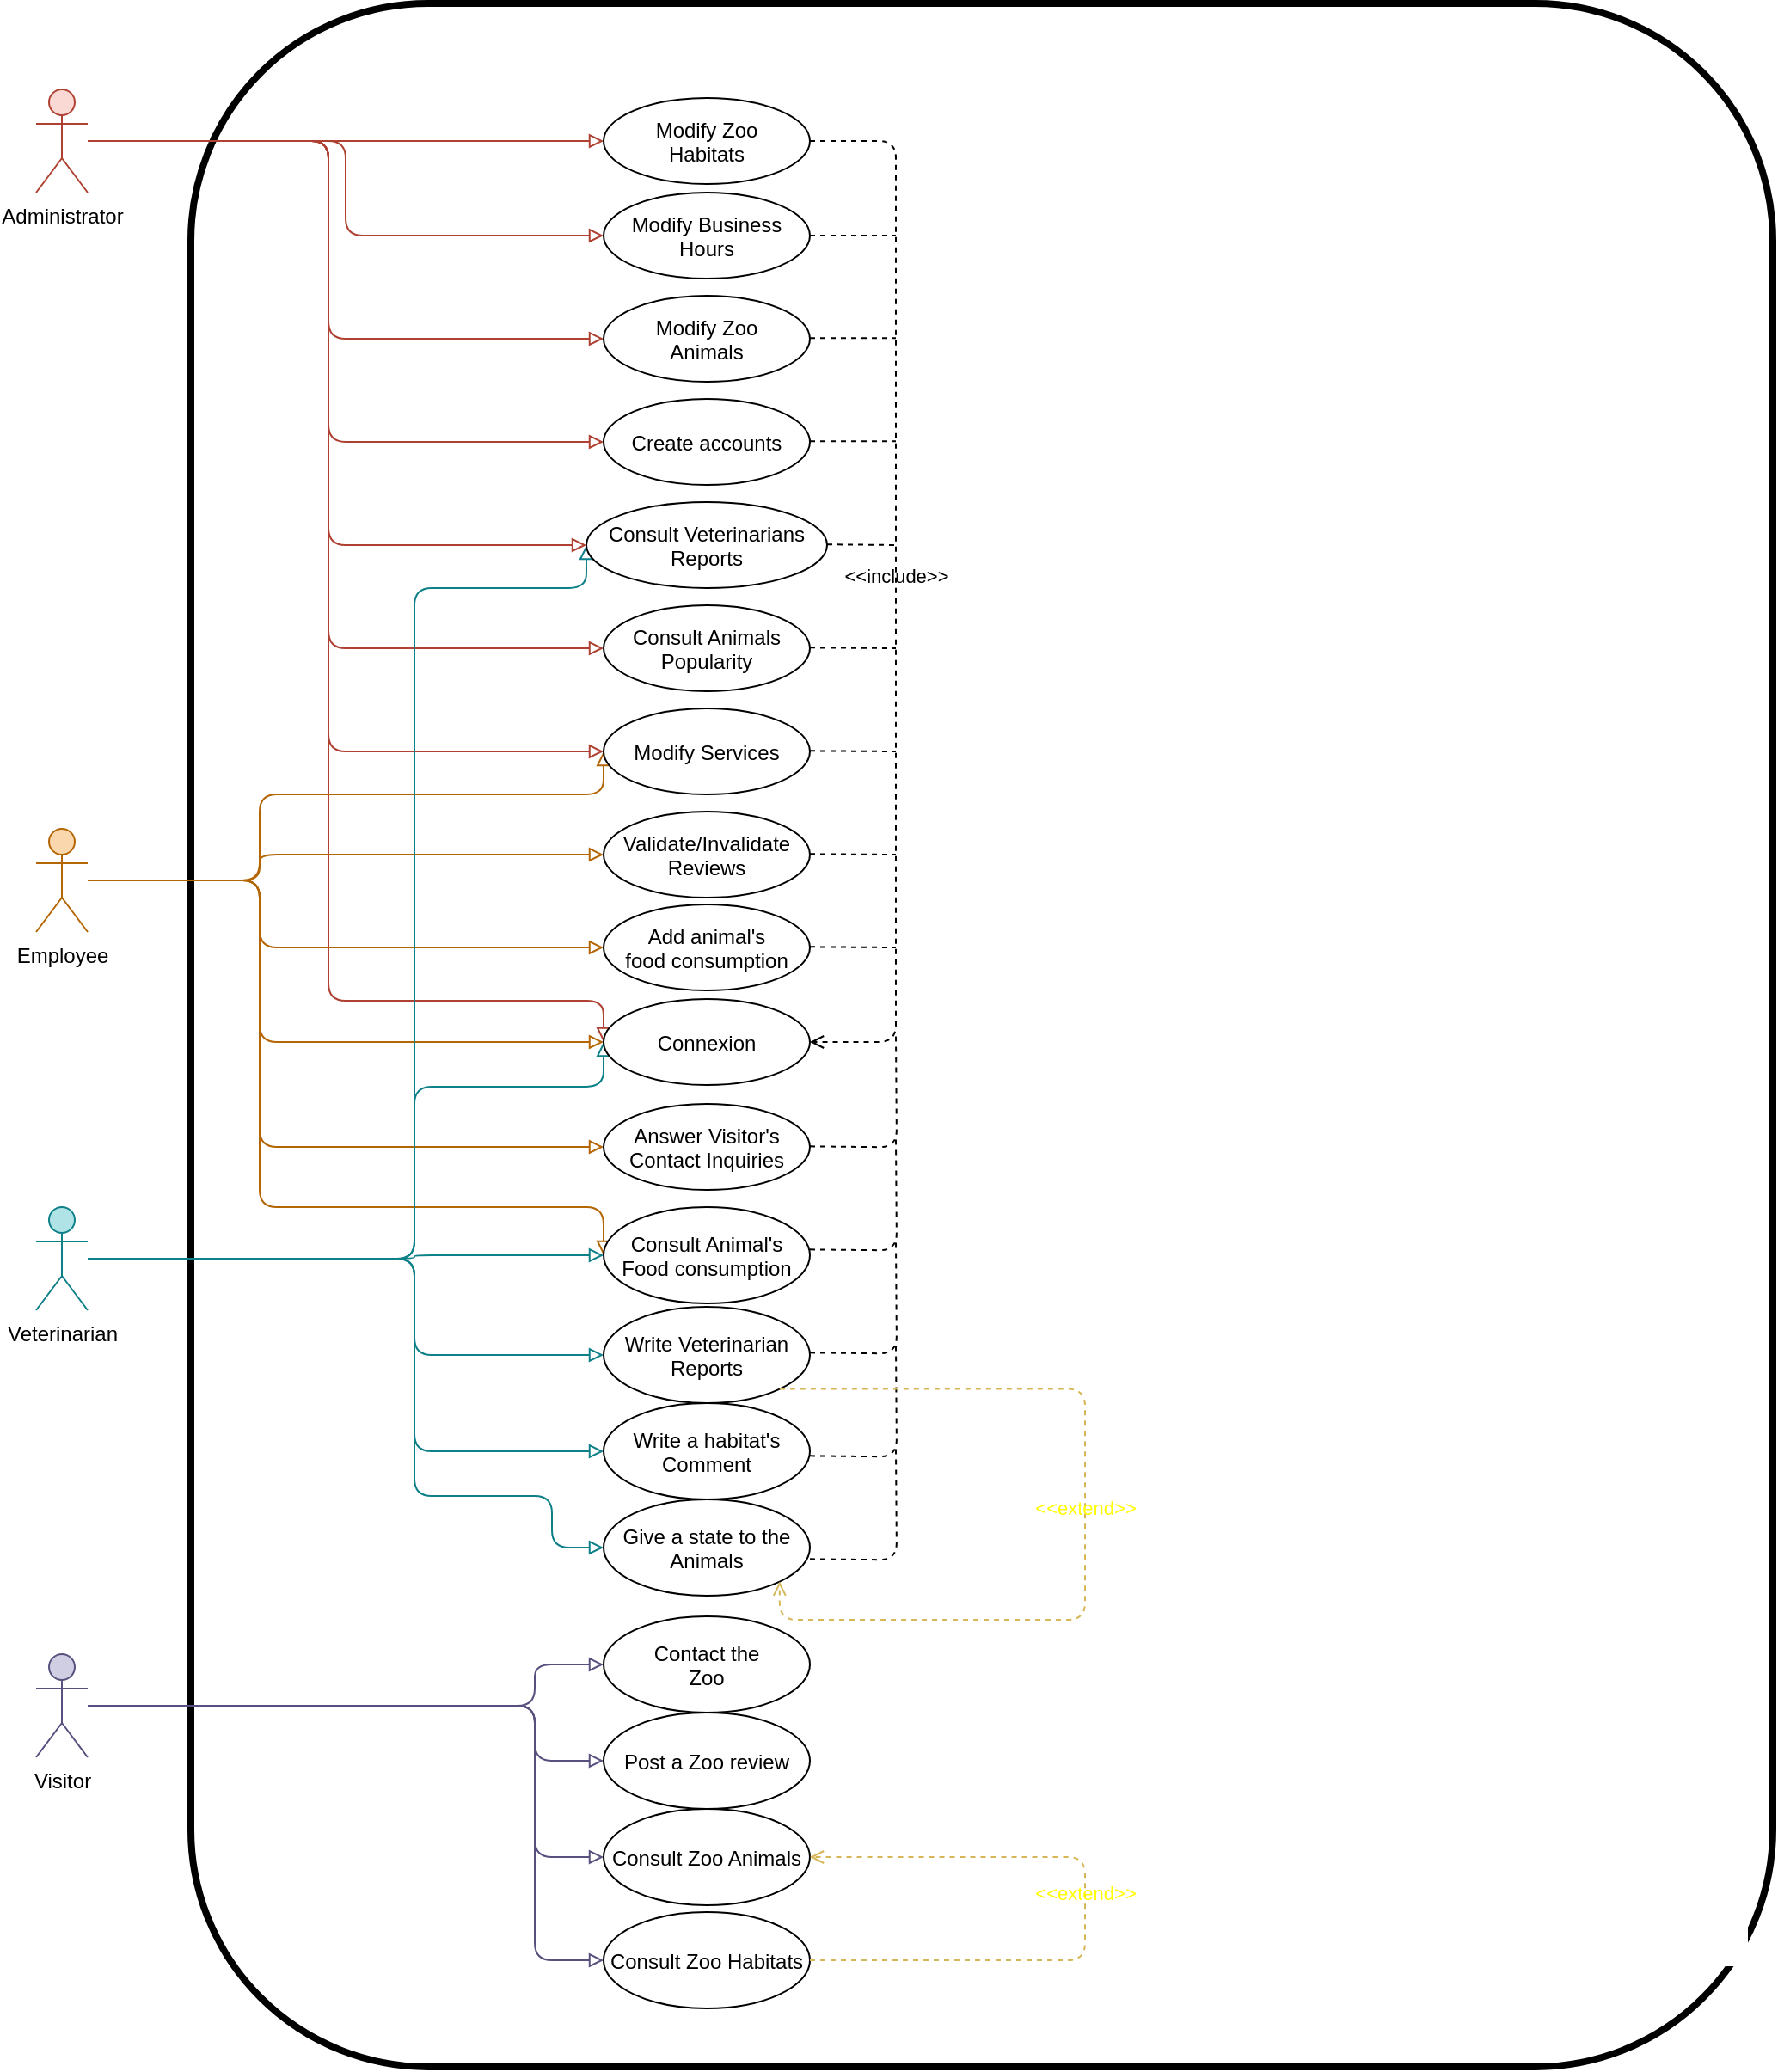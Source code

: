 <mxfile>
    <diagram id="EXTartRGAg-ATGWINCAh" name="Page-1">
        <mxGraphModel dx="710" dy="1267" grid="1" gridSize="10" guides="1" tooltips="1" connect="1" arrows="1" fold="1" page="1" pageScale="1" pageWidth="1169" pageHeight="827" math="0" shadow="0">
            <root>
                <mxCell id="0"/>
                <mxCell id="1" parent="0"/>
                <mxCell id="7" value="" style="rounded=1;whiteSpace=wrap;html=1;gradientColor=default;fillColor=none;strokeWidth=4;" vertex="1" parent="1">
                    <mxGeometry x="160" y="-160" width="920" height="1200" as="geometry"/>
                </mxCell>
                <mxCell id="16" style="edgeStyle=orthogonalEdgeStyle;html=1;entryX=0;entryY=0.5;entryDx=0;entryDy=0;endArrow=block;endFill=0;fillColor=#fad9d5;strokeColor=#ae4132;" edge="1" parent="1" source="2" target="11">
                    <mxGeometry relative="1" as="geometry">
                        <Array as="points">
                            <mxPoint x="240" y="-80"/>
                            <mxPoint x="240" y="420"/>
                            <mxPoint x="400" y="420"/>
                        </Array>
                    </mxGeometry>
                </mxCell>
                <mxCell id="25" style="edgeStyle=orthogonalEdgeStyle;html=1;entryX=0;entryY=0.5;entryDx=0;entryDy=0;endArrow=block;endFill=0;fillColor=#fad9d5;strokeColor=#ae4132;" edge="1" parent="1" source="2" target="18">
                    <mxGeometry relative="1" as="geometry">
                        <Array as="points">
                            <mxPoint x="240" y="-80"/>
                            <mxPoint x="240" y="155"/>
                        </Array>
                    </mxGeometry>
                </mxCell>
                <mxCell id="26" style="edgeStyle=orthogonalEdgeStyle;html=1;entryX=0;entryY=0.5;entryDx=0;entryDy=0;endArrow=block;endFill=0;fillColor=#fad9d5;strokeColor=#ae4132;" edge="1" parent="1" source="2" target="12">
                    <mxGeometry relative="1" as="geometry">
                        <Array as="points">
                            <mxPoint x="240" y="-80"/>
                            <mxPoint x="240" y="95"/>
                        </Array>
                    </mxGeometry>
                </mxCell>
                <mxCell id="27" style="edgeStyle=orthogonalEdgeStyle;html=1;endArrow=block;endFill=0;fillColor=#fad9d5;strokeColor=#ae4132;" edge="1" parent="1" source="2" target="22">
                    <mxGeometry relative="1" as="geometry"/>
                </mxCell>
                <mxCell id="28" style="edgeStyle=orthogonalEdgeStyle;html=1;entryX=0;entryY=0.5;entryDx=0;entryDy=0;endArrow=block;endFill=0;fillColor=#fad9d5;strokeColor=#ae4132;" edge="1" parent="1" source="2" target="19">
                    <mxGeometry relative="1" as="geometry">
                        <Array as="points">
                            <mxPoint x="240" y="-80"/>
                            <mxPoint x="240" y="35"/>
                        </Array>
                    </mxGeometry>
                </mxCell>
                <mxCell id="29" style="edgeStyle=orthogonalEdgeStyle;html=1;entryX=0;entryY=0.5;entryDx=0;entryDy=0;endArrow=block;endFill=0;fillColor=#fad9d5;strokeColor=#ae4132;" edge="1" parent="1" source="2" target="14">
                    <mxGeometry relative="1" as="geometry"/>
                </mxCell>
                <mxCell id="30" style="edgeStyle=orthogonalEdgeStyle;html=1;entryX=0;entryY=0.5;entryDx=0;entryDy=0;endArrow=block;endFill=0;fillColor=#fad9d5;strokeColor=#ae4132;" edge="1" parent="1" source="2" target="13">
                    <mxGeometry relative="1" as="geometry">
                        <Array as="points">
                            <mxPoint x="240" y="-80"/>
                            <mxPoint x="240" y="275"/>
                        </Array>
                    </mxGeometry>
                </mxCell>
                <mxCell id="34" style="edgeStyle=orthogonalEdgeStyle;html=1;entryX=0;entryY=0.5;entryDx=0;entryDy=0;endArrow=block;endFill=0;fillColor=#fad9d5;strokeColor=#ae4132;" edge="1" parent="1" source="2" target="20">
                    <mxGeometry relative="1" as="geometry">
                        <Array as="points">
                            <mxPoint x="240" y="-80"/>
                            <mxPoint x="240" y="215"/>
                        </Array>
                    </mxGeometry>
                </mxCell>
                <mxCell id="2" value="Administrator" style="shape=umlActor;verticalLabelPosition=bottom;verticalAlign=top;html=1;outlineConnect=0;fillColor=#fad9d5;strokeColor=#ae4132;" vertex="1" parent="1">
                    <mxGeometry x="70" y="-110" width="30" height="60" as="geometry"/>
                </mxCell>
                <mxCell id="15" style="html=1;entryX=0;entryY=0.5;entryDx=0;entryDy=0;endArrow=block;endFill=0;fillColor=#fad7ac;strokeColor=#b46504;edgeStyle=orthogonalEdgeStyle;" edge="1" parent="1" source="3" target="11">
                    <mxGeometry relative="1" as="geometry">
                        <Array as="points">
                            <mxPoint x="200" y="350"/>
                            <mxPoint x="200" y="444"/>
                        </Array>
                    </mxGeometry>
                </mxCell>
                <mxCell id="31" style="edgeStyle=orthogonalEdgeStyle;html=1;entryX=0;entryY=0.5;entryDx=0;entryDy=0;endArrow=block;endFill=0;fillColor=#fad7ac;strokeColor=#b46504;" edge="1" parent="1" source="3" target="13">
                    <mxGeometry relative="1" as="geometry">
                        <Array as="points">
                            <mxPoint x="200" y="350"/>
                            <mxPoint x="200" y="300"/>
                            <mxPoint x="400" y="300"/>
                        </Array>
                    </mxGeometry>
                </mxCell>
                <mxCell id="33" style="edgeStyle=orthogonalEdgeStyle;html=1;entryX=0;entryY=0.5;entryDx=0;entryDy=0;endArrow=block;endFill=0;fillColor=#fad7ac;strokeColor=#b46504;" edge="1" parent="1" source="3" target="32">
                    <mxGeometry relative="1" as="geometry">
                        <Array as="points">
                            <mxPoint x="200" y="350"/>
                            <mxPoint x="200" y="335"/>
                        </Array>
                    </mxGeometry>
                </mxCell>
                <mxCell id="37" style="edgeStyle=orthogonalEdgeStyle;html=1;endArrow=block;endFill=0;fillColor=#fad7ac;strokeColor=#b46504;" edge="1" parent="1" source="3" target="36">
                    <mxGeometry relative="1" as="geometry">
                        <Array as="points">
                            <mxPoint x="200" y="350"/>
                            <mxPoint x="200" y="389"/>
                        </Array>
                    </mxGeometry>
                </mxCell>
                <mxCell id="45" style="edgeStyle=orthogonalEdgeStyle;html=1;entryX=0;entryY=0.5;entryDx=0;entryDy=0;endArrow=block;endFill=0;fillColor=#fad7ac;strokeColor=#b46504;" edge="1" parent="1" source="3" target="41">
                    <mxGeometry relative="1" as="geometry">
                        <Array as="points">
                            <mxPoint x="200" y="350"/>
                            <mxPoint x="200" y="540"/>
                            <mxPoint x="400" y="540"/>
                        </Array>
                    </mxGeometry>
                </mxCell>
                <mxCell id="55" style="edgeStyle=orthogonalEdgeStyle;html=1;entryX=0;entryY=0.5;entryDx=0;entryDy=0;endArrow=block;endFill=0;fillColor=#fad7ac;strokeColor=#b46504;" edge="1" parent="1" source="3" target="54">
                    <mxGeometry relative="1" as="geometry">
                        <Array as="points">
                            <mxPoint x="200" y="350"/>
                            <mxPoint x="200" y="505"/>
                        </Array>
                    </mxGeometry>
                </mxCell>
                <mxCell id="3" value="Employee" style="shape=umlActor;verticalLabelPosition=bottom;verticalAlign=top;html=1;outlineConnect=0;fillColor=#fad7ac;strokeColor=#b46504;" vertex="1" parent="1">
                    <mxGeometry x="70" y="320" width="30" height="60" as="geometry"/>
                </mxCell>
                <mxCell id="17" style="edgeStyle=orthogonalEdgeStyle;html=1;entryX=0;entryY=0.5;entryDx=0;entryDy=0;endArrow=block;endFill=0;fillColor=#b0e3e6;strokeColor=#0e8088;" edge="1" parent="1" source="5" target="11">
                    <mxGeometry relative="1" as="geometry">
                        <Array as="points">
                            <mxPoint x="290" y="570"/>
                            <mxPoint x="290" y="470"/>
                            <mxPoint x="400" y="470"/>
                        </Array>
                    </mxGeometry>
                </mxCell>
                <mxCell id="39" style="edgeStyle=orthogonalEdgeStyle;html=1;entryX=0;entryY=0.5;entryDx=0;entryDy=0;endArrow=block;endFill=0;fillColor=#b0e3e6;strokeColor=#0e8088;" edge="1" parent="1" source="5" target="18">
                    <mxGeometry relative="1" as="geometry">
                        <Array as="points">
                            <mxPoint x="290" y="570"/>
                            <mxPoint x="290" y="180"/>
                            <mxPoint x="390" y="180"/>
                        </Array>
                    </mxGeometry>
                </mxCell>
                <mxCell id="40" style="edgeStyle=orthogonalEdgeStyle;html=1;entryX=0;entryY=0.5;entryDx=0;entryDy=0;endArrow=block;endFill=0;fillColor=#b0e3e6;strokeColor=#0e8088;" edge="1" parent="1" source="5" target="38">
                    <mxGeometry relative="1" as="geometry">
                        <Array as="points">
                            <mxPoint x="290" y="570"/>
                            <mxPoint x="290" y="626"/>
                        </Array>
                    </mxGeometry>
                </mxCell>
                <mxCell id="42" style="edgeStyle=orthogonalEdgeStyle;html=1;entryX=0;entryY=0.5;entryDx=0;entryDy=0;endArrow=block;endFill=0;fillColor=#b0e3e6;strokeColor=#0e8088;" edge="1" parent="1" source="5" target="41">
                    <mxGeometry relative="1" as="geometry">
                        <Array as="points">
                            <mxPoint x="290" y="570"/>
                            <mxPoint x="290" y="568"/>
                        </Array>
                    </mxGeometry>
                </mxCell>
                <mxCell id="44" style="edgeStyle=orthogonalEdgeStyle;html=1;entryX=0;entryY=0.5;entryDx=0;entryDy=0;endArrow=block;endFill=0;fillColor=#b0e3e6;strokeColor=#0e8088;" edge="1" parent="1" target="43">
                    <mxGeometry relative="1" as="geometry">
                        <mxPoint x="100" y="570" as="sourcePoint"/>
                        <Array as="points">
                            <mxPoint x="290" y="570"/>
                            <mxPoint x="290" y="682"/>
                        </Array>
                    </mxGeometry>
                </mxCell>
                <mxCell id="47" style="edgeStyle=orthogonalEdgeStyle;html=1;entryX=0;entryY=0.5;entryDx=0;entryDy=0;endArrow=block;endFill=0;fillColor=#b0e3e6;strokeColor=#0e8088;" edge="1" parent="1" source="5" target="46">
                    <mxGeometry relative="1" as="geometry">
                        <Array as="points">
                            <mxPoint x="290" y="570"/>
                            <mxPoint x="290" y="708"/>
                            <mxPoint x="370" y="708"/>
                            <mxPoint x="370" y="738"/>
                        </Array>
                    </mxGeometry>
                </mxCell>
                <mxCell id="5" value="Veterinarian" style="shape=umlActor;verticalLabelPosition=bottom;verticalAlign=top;html=1;outlineConnect=0;fillColor=#b0e3e6;strokeColor=#0e8088;" vertex="1" parent="1">
                    <mxGeometry x="70" y="540" width="30" height="60" as="geometry"/>
                </mxCell>
                <mxCell id="49" style="edgeStyle=orthogonalEdgeStyle;html=1;endArrow=block;endFill=0;fillColor=#d0cee2;strokeColor=#56517e;entryX=0;entryY=0.5;entryDx=0;entryDy=0;" edge="1" parent="1" source="6" target="48">
                    <mxGeometry relative="1" as="geometry">
                        <Array as="points">
                            <mxPoint x="360" y="830"/>
                            <mxPoint x="360" y="806"/>
                        </Array>
                    </mxGeometry>
                </mxCell>
                <mxCell id="51" style="edgeStyle=orthogonalEdgeStyle;html=1;endArrow=block;endFill=0;fillColor=#d0cee2;strokeColor=#56517e;entryX=0;entryY=0.5;entryDx=0;entryDy=0;" edge="1" parent="1" source="6" target="50">
                    <mxGeometry relative="1" as="geometry">
                        <Array as="points">
                            <mxPoint x="360" y="830"/>
                            <mxPoint x="360" y="862"/>
                        </Array>
                    </mxGeometry>
                </mxCell>
                <mxCell id="53" style="edgeStyle=orthogonalEdgeStyle;html=1;entryX=0;entryY=0.5;entryDx=0;entryDy=0;endArrow=block;endFill=0;fillColor=#d0cee2;strokeColor=#56517e;" edge="1" parent="1" source="6" target="52">
                    <mxGeometry relative="1" as="geometry">
                        <Array as="points">
                            <mxPoint x="360" y="830"/>
                            <mxPoint x="360" y="918"/>
                        </Array>
                    </mxGeometry>
                </mxCell>
                <mxCell id="73" style="edgeStyle=orthogonalEdgeStyle;html=1;entryX=0;entryY=0.5;entryDx=0;entryDy=0;fontColor=#FFFF00;endArrow=block;endFill=0;fillColor=#d0cee2;strokeColor=#56517e;" edge="1" parent="1" source="6" target="72">
                    <mxGeometry relative="1" as="geometry">
                        <Array as="points">
                            <mxPoint x="360" y="830"/>
                            <mxPoint x="360" y="978"/>
                        </Array>
                    </mxGeometry>
                </mxCell>
                <mxCell id="6" value="Visitor" style="shape=umlActor;verticalLabelPosition=bottom;verticalAlign=top;html=1;outlineConnect=0;fillColor=#d0cee2;strokeColor=#56517e;" vertex="1" parent="1">
                    <mxGeometry x="70" y="800" width="30" height="60" as="geometry"/>
                </mxCell>
                <mxCell id="11" value="Connexion" style="ellipse;" vertex="1" parent="1">
                    <mxGeometry x="400" y="419" width="120" height="50" as="geometry"/>
                </mxCell>
                <mxCell id="12" value="Create accounts" style="ellipse;" vertex="1" parent="1">
                    <mxGeometry x="400" y="70" width="120" height="50" as="geometry"/>
                </mxCell>
                <mxCell id="13" value="Modify Services" style="ellipse;" vertex="1" parent="1">
                    <mxGeometry x="400" y="250" width="120" height="50" as="geometry"/>
                </mxCell>
                <mxCell id="14" value="Modify Business&#10;Hours" style="ellipse;" vertex="1" parent="1">
                    <mxGeometry x="400" y="-50" width="120" height="50" as="geometry"/>
                </mxCell>
                <mxCell id="18" value="Consult Veterinarians&#10;Reports" style="ellipse;" vertex="1" parent="1">
                    <mxGeometry x="390" y="130" width="140" height="50" as="geometry"/>
                </mxCell>
                <mxCell id="19" value="Modify Zoo&#10;Animals" style="ellipse;" vertex="1" parent="1">
                    <mxGeometry x="400" y="10" width="120" height="50" as="geometry"/>
                </mxCell>
                <mxCell id="20" value="Consult Animals&#10;Popularity" style="ellipse;" vertex="1" parent="1">
                    <mxGeometry x="400" y="190" width="120" height="50" as="geometry"/>
                </mxCell>
                <mxCell id="22" value="Modify Zoo&#10;Habitats" style="ellipse;" vertex="1" parent="1">
                    <mxGeometry x="400" y="-105" width="120" height="50" as="geometry"/>
                </mxCell>
                <mxCell id="32" value="Validate/Invalidate&#10;Reviews" style="ellipse;" vertex="1" parent="1">
                    <mxGeometry x="400" y="310" width="120" height="50" as="geometry"/>
                </mxCell>
                <mxCell id="36" value="Add animal's&#10;food consumption" style="ellipse;" vertex="1" parent="1">
                    <mxGeometry x="400" y="364" width="120" height="50" as="geometry"/>
                </mxCell>
                <mxCell id="38" value="Write Veterinarian&#10;Reports" style="ellipse;" vertex="1" parent="1">
                    <mxGeometry x="400" y="598" width="120" height="56" as="geometry"/>
                </mxCell>
                <mxCell id="41" value="Consult Animal's&#10;Food consumption" style="ellipse;" vertex="1" parent="1">
                    <mxGeometry x="400" y="540" width="120" height="56" as="geometry"/>
                </mxCell>
                <mxCell id="43" value="Write a habitat's&#10;Comment" style="ellipse;" vertex="1" parent="1">
                    <mxGeometry x="400" y="654" width="120" height="56" as="geometry"/>
                </mxCell>
                <mxCell id="46" value="Give a state to the&#10;Animals" style="ellipse;" vertex="1" parent="1">
                    <mxGeometry x="400" y="710" width="120" height="56" as="geometry"/>
                </mxCell>
                <mxCell id="48" value="Contact the&#10;Zoo" style="ellipse;" vertex="1" parent="1">
                    <mxGeometry x="400" y="778" width="120" height="56" as="geometry"/>
                </mxCell>
                <mxCell id="50" value="Post a Zoo review" style="ellipse;" vertex="1" parent="1">
                    <mxGeometry x="400" y="834" width="120" height="56" as="geometry"/>
                </mxCell>
                <mxCell id="52" value="Consult Zoo Animals" style="ellipse;" vertex="1" parent="1">
                    <mxGeometry x="400" y="890" width="120" height="56" as="geometry"/>
                </mxCell>
                <mxCell id="54" value="Answer Visitor's&#10;Contact Inquiries" style="ellipse;" vertex="1" parent="1">
                    <mxGeometry x="400" y="480" width="120" height="50" as="geometry"/>
                </mxCell>
                <mxCell id="57" value="&amp;lt;&amp;lt;include&amp;gt;&amp;gt;" style="html=1;verticalAlign=bottom;labelBackgroundColor=none;endArrow=open;endFill=0;dashed=1;exitX=1;exitY=0.5;exitDx=0;exitDy=0;entryX=1;entryY=0.5;entryDx=0;entryDy=0;edgeStyle=orthogonalEdgeStyle;" edge="1" parent="1" source="22" target="11">
                    <mxGeometry width="160" relative="1" as="geometry">
                        <mxPoint x="590" y="-30" as="sourcePoint"/>
                        <mxPoint x="750" y="-30" as="targetPoint"/>
                        <Array as="points">
                            <mxPoint x="570" y="-80"/>
                            <mxPoint x="570" y="444"/>
                        </Array>
                    </mxGeometry>
                </mxCell>
                <mxCell id="58" value="" style="html=1;verticalAlign=bottom;labelBackgroundColor=none;endArrow=none;endFill=0;dashed=1;exitX=1;exitY=0.5;exitDx=0;exitDy=0;" edge="1" parent="1" source="14">
                    <mxGeometry width="160" relative="1" as="geometry">
                        <mxPoint x="480" y="80" as="sourcePoint"/>
                        <mxPoint x="570" y="-25" as="targetPoint"/>
                    </mxGeometry>
                </mxCell>
                <mxCell id="59" value="" style="html=1;verticalAlign=bottom;labelBackgroundColor=none;endArrow=none;endFill=0;dashed=1;exitX=1;exitY=0.5;exitDx=0;exitDy=0;" edge="1" parent="1">
                    <mxGeometry width="160" relative="1" as="geometry">
                        <mxPoint x="520" y="34.6" as="sourcePoint"/>
                        <mxPoint x="570" y="34.6" as="targetPoint"/>
                    </mxGeometry>
                </mxCell>
                <mxCell id="60" value="" style="html=1;verticalAlign=bottom;labelBackgroundColor=none;endArrow=none;endFill=0;dashed=1;exitX=1;exitY=0.5;exitDx=0;exitDy=0;" edge="1" parent="1">
                    <mxGeometry width="160" relative="1" as="geometry">
                        <mxPoint x="520" y="94.6" as="sourcePoint"/>
                        <mxPoint x="570" y="94.6" as="targetPoint"/>
                    </mxGeometry>
                </mxCell>
                <mxCell id="61" value="" style="html=1;verticalAlign=bottom;labelBackgroundColor=none;endArrow=none;endFill=0;dashed=1;exitX=1;exitY=0.5;exitDx=0;exitDy=0;" edge="1" parent="1">
                    <mxGeometry width="160" relative="1" as="geometry">
                        <mxPoint x="530" y="154.6" as="sourcePoint"/>
                        <mxPoint x="570" y="155" as="targetPoint"/>
                    </mxGeometry>
                </mxCell>
                <mxCell id="62" value="" style="html=1;verticalAlign=bottom;labelBackgroundColor=none;endArrow=none;endFill=0;dashed=1;exitX=1;exitY=0.5;exitDx=0;exitDy=0;" edge="1" parent="1">
                    <mxGeometry width="160" relative="1" as="geometry">
                        <mxPoint x="520" y="214.66" as="sourcePoint"/>
                        <mxPoint x="570" y="215" as="targetPoint"/>
                    </mxGeometry>
                </mxCell>
                <mxCell id="63" value="" style="html=1;verticalAlign=bottom;labelBackgroundColor=none;endArrow=none;endFill=0;dashed=1;exitX=1;exitY=0.5;exitDx=0;exitDy=0;" edge="1" parent="1">
                    <mxGeometry width="160" relative="1" as="geometry">
                        <mxPoint x="520" y="274.66" as="sourcePoint"/>
                        <mxPoint x="570" y="275" as="targetPoint"/>
                    </mxGeometry>
                </mxCell>
                <mxCell id="64" value="" style="html=1;verticalAlign=bottom;labelBackgroundColor=none;endArrow=none;endFill=0;dashed=1;exitX=1;exitY=0.5;exitDx=0;exitDy=0;" edge="1" parent="1">
                    <mxGeometry width="160" relative="1" as="geometry">
                        <mxPoint x="520" y="334.66" as="sourcePoint"/>
                        <mxPoint x="570" y="335" as="targetPoint"/>
                    </mxGeometry>
                </mxCell>
                <mxCell id="65" value="" style="html=1;verticalAlign=bottom;labelBackgroundColor=none;endArrow=none;endFill=0;dashed=1;exitX=1;exitY=0.5;exitDx=0;exitDy=0;" edge="1" parent="1">
                    <mxGeometry width="160" relative="1" as="geometry">
                        <mxPoint x="520" y="388.66" as="sourcePoint"/>
                        <mxPoint x="570" y="389" as="targetPoint"/>
                    </mxGeometry>
                </mxCell>
                <mxCell id="66" value="" style="html=1;verticalAlign=bottom;labelBackgroundColor=none;endArrow=none;endFill=0;dashed=1;exitX=1;exitY=0.5;exitDx=0;exitDy=0;edgeStyle=orthogonalEdgeStyle;" edge="1" parent="1">
                    <mxGeometry width="160" relative="1" as="geometry">
                        <mxPoint x="520" y="504.66" as="sourcePoint"/>
                        <mxPoint x="570" y="440" as="targetPoint"/>
                    </mxGeometry>
                </mxCell>
                <mxCell id="67" value="" style="html=1;verticalAlign=bottom;labelBackgroundColor=none;endArrow=none;endFill=0;dashed=1;exitX=1;exitY=0.5;exitDx=0;exitDy=0;edgeStyle=orthogonalEdgeStyle;" edge="1" parent="1">
                    <mxGeometry width="160" relative="1" as="geometry">
                        <mxPoint x="520" y="564.66" as="sourcePoint"/>
                        <mxPoint x="570" y="500" as="targetPoint"/>
                    </mxGeometry>
                </mxCell>
                <mxCell id="68" value="" style="html=1;verticalAlign=bottom;labelBackgroundColor=none;endArrow=none;endFill=0;dashed=1;exitX=1;exitY=0.5;exitDx=0;exitDy=0;edgeStyle=orthogonalEdgeStyle;" edge="1" parent="1">
                    <mxGeometry width="160" relative="1" as="geometry">
                        <mxPoint x="520" y="624.66" as="sourcePoint"/>
                        <mxPoint x="570" y="560" as="targetPoint"/>
                    </mxGeometry>
                </mxCell>
                <mxCell id="69" value="" style="html=1;verticalAlign=bottom;labelBackgroundColor=none;endArrow=none;endFill=0;dashed=1;exitX=1;exitY=0.5;exitDx=0;exitDy=0;edgeStyle=orthogonalEdgeStyle;" edge="1" parent="1">
                    <mxGeometry width="160" relative="1" as="geometry">
                        <mxPoint x="520" y="684.66" as="sourcePoint"/>
                        <mxPoint x="570" y="620" as="targetPoint"/>
                    </mxGeometry>
                </mxCell>
                <mxCell id="70" value="" style="html=1;verticalAlign=bottom;labelBackgroundColor=none;endArrow=none;endFill=0;dashed=1;exitX=1;exitY=0.5;exitDx=0;exitDy=0;edgeStyle=orthogonalEdgeStyle;" edge="1" parent="1">
                    <mxGeometry width="160" relative="1" as="geometry">
                        <mxPoint x="520" y="744.66" as="sourcePoint"/>
                        <mxPoint x="570" y="680" as="targetPoint"/>
                    </mxGeometry>
                </mxCell>
                <mxCell id="71" value="&lt;font color=&quot;#ffff00&quot;&gt;&amp;lt;&amp;lt;extend&amp;gt;&amp;gt;&lt;/font&gt;" style="html=1;verticalAlign=bottom;labelBackgroundColor=none;endArrow=open;endFill=0;dashed=1;exitX=1;exitY=1;exitDx=0;exitDy=0;entryX=1;entryY=1;entryDx=0;entryDy=0;edgeStyle=orthogonalEdgeStyle;fillColor=#fff2cc;gradientColor=#ffd966;strokeColor=#d6b656;" edge="1" parent="1" source="38" target="46">
                    <mxGeometry width="160" relative="1" as="geometry">
                        <mxPoint x="550" y="640" as="sourcePoint"/>
                        <mxPoint x="710" y="640" as="targetPoint"/>
                        <Array as="points">
                            <mxPoint x="680" y="646"/>
                            <mxPoint x="680" y="780"/>
                            <mxPoint x="503" y="780"/>
                        </Array>
                    </mxGeometry>
                </mxCell>
                <mxCell id="72" value="Consult Zoo Habitats" style="ellipse;" vertex="1" parent="1">
                    <mxGeometry x="400" y="950" width="120" height="56" as="geometry"/>
                </mxCell>
                <mxCell id="75" value="&amp;lt;&amp;lt;extend&amp;gt;&amp;gt;" style="html=1;verticalAlign=bottom;labelBackgroundColor=none;endArrow=open;endFill=0;dashed=1;fontColor=#FFFF00;exitX=1;exitY=0.5;exitDx=0;exitDy=0;entryX=1;entryY=0.5;entryDx=0;entryDy=0;edgeStyle=orthogonalEdgeStyle;fillColor=#fff2cc;gradientColor=#ffd966;strokeColor=#d6b656;" edge="1" parent="1" source="72" target="52">
                    <mxGeometry width="160" relative="1" as="geometry">
                        <mxPoint x="540" y="977.6" as="sourcePoint"/>
                        <mxPoint x="700" y="977.6" as="targetPoint"/>
                        <Array as="points">
                            <mxPoint x="680" y="978"/>
                            <mxPoint x="680" y="918"/>
                        </Array>
                    </mxGeometry>
                </mxCell>
            </root>
        </mxGraphModel>
    </diagram>
</mxfile>